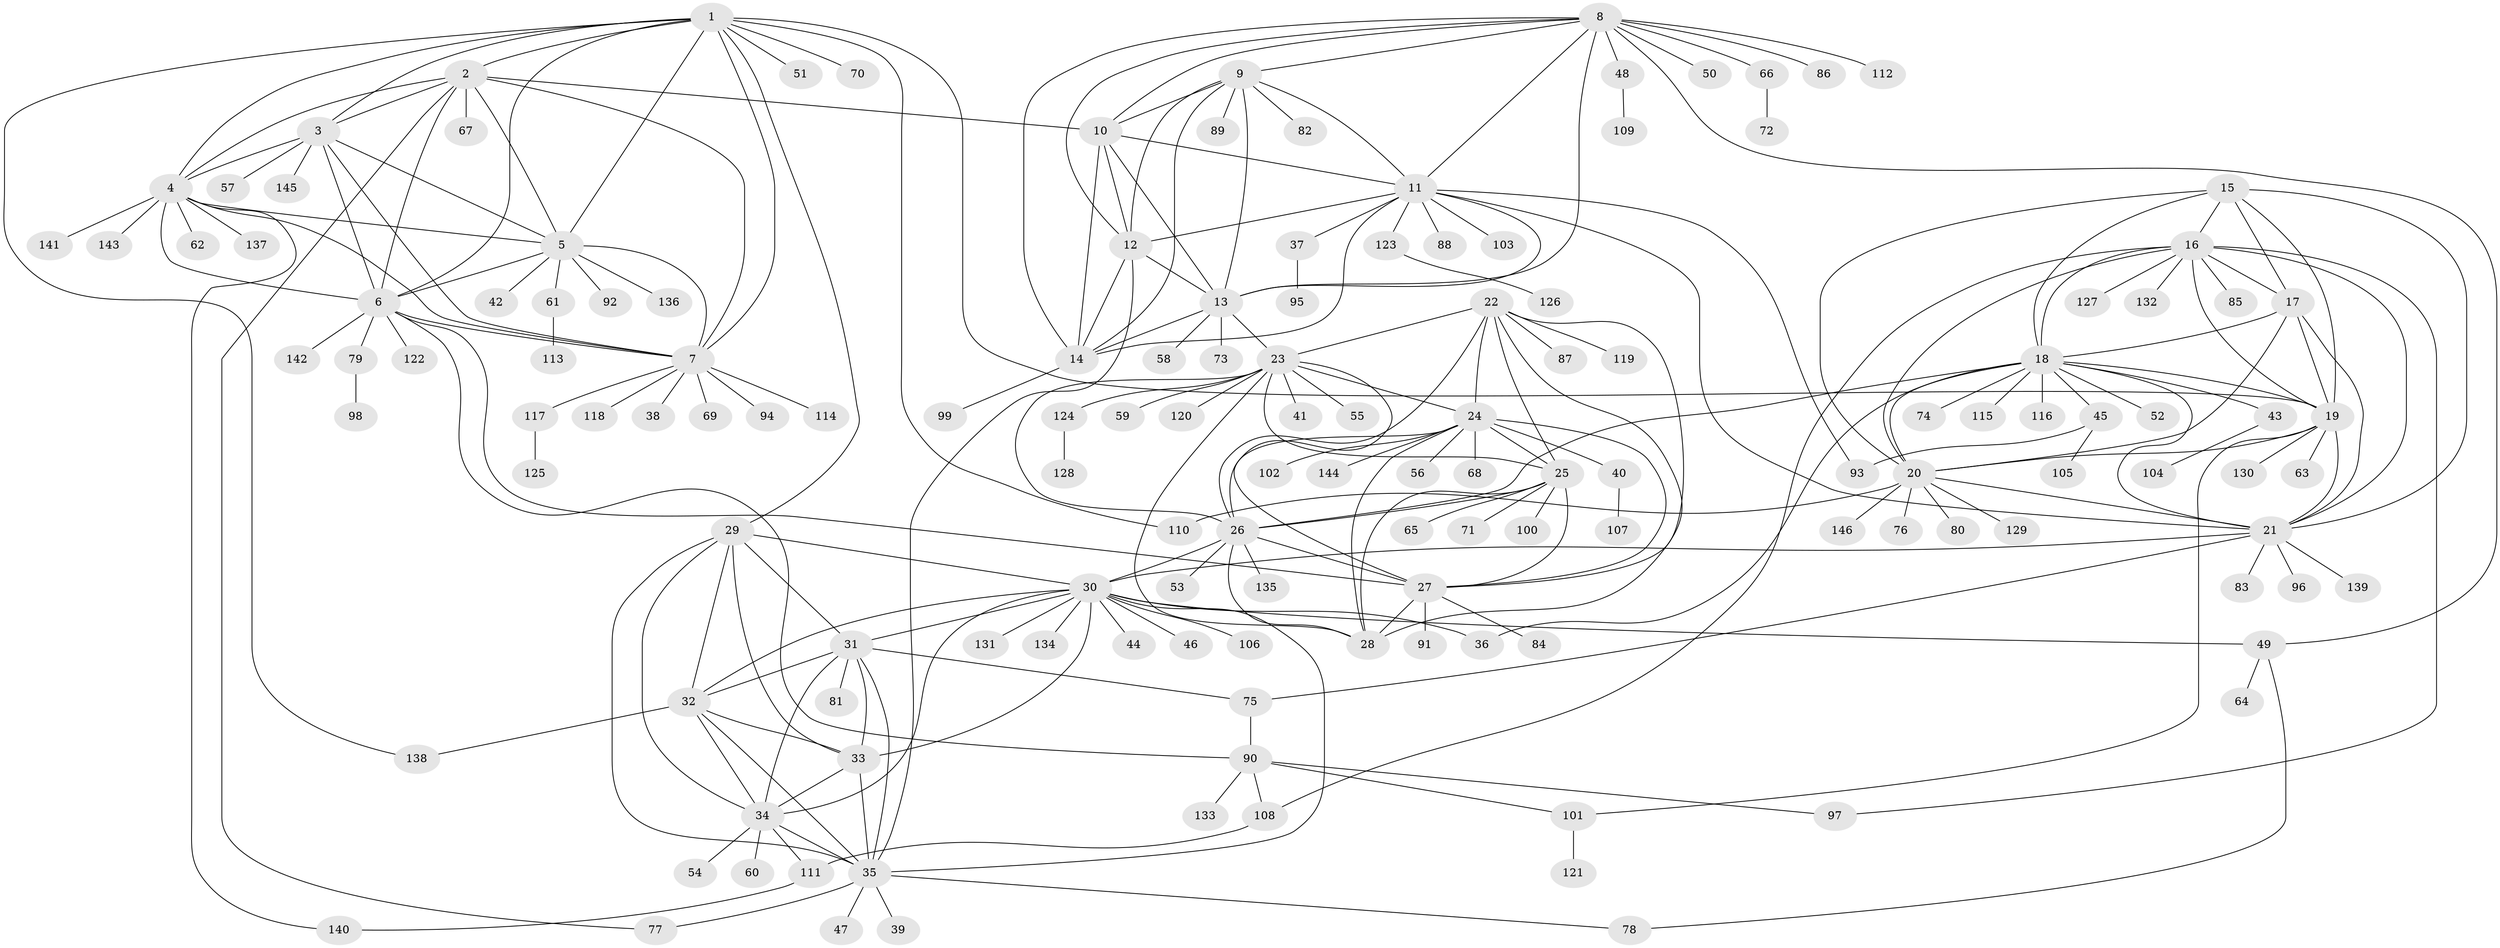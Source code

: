 // coarse degree distribution, {5: 0.0547945205479452, 11: 0.0136986301369863, 1: 0.6301369863013698, 3: 0.0410958904109589, 9: 0.0273972602739726, 6: 0.0410958904109589, 8: 0.0547945205479452, 7: 0.0547945205479452, 2: 0.0684931506849315, 14: 0.0136986301369863}
// Generated by graph-tools (version 1.1) at 2025/37/03/04/25 23:37:43]
// undirected, 146 vertices, 240 edges
graph export_dot {
  node [color=gray90,style=filled];
  1;
  2;
  3;
  4;
  5;
  6;
  7;
  8;
  9;
  10;
  11;
  12;
  13;
  14;
  15;
  16;
  17;
  18;
  19;
  20;
  21;
  22;
  23;
  24;
  25;
  26;
  27;
  28;
  29;
  30;
  31;
  32;
  33;
  34;
  35;
  36;
  37;
  38;
  39;
  40;
  41;
  42;
  43;
  44;
  45;
  46;
  47;
  48;
  49;
  50;
  51;
  52;
  53;
  54;
  55;
  56;
  57;
  58;
  59;
  60;
  61;
  62;
  63;
  64;
  65;
  66;
  67;
  68;
  69;
  70;
  71;
  72;
  73;
  74;
  75;
  76;
  77;
  78;
  79;
  80;
  81;
  82;
  83;
  84;
  85;
  86;
  87;
  88;
  89;
  90;
  91;
  92;
  93;
  94;
  95;
  96;
  97;
  98;
  99;
  100;
  101;
  102;
  103;
  104;
  105;
  106;
  107;
  108;
  109;
  110;
  111;
  112;
  113;
  114;
  115;
  116;
  117;
  118;
  119;
  120;
  121;
  122;
  123;
  124;
  125;
  126;
  127;
  128;
  129;
  130;
  131;
  132;
  133;
  134;
  135;
  136;
  137;
  138;
  139;
  140;
  141;
  142;
  143;
  144;
  145;
  146;
  1 -- 2;
  1 -- 3;
  1 -- 4;
  1 -- 5;
  1 -- 6;
  1 -- 7;
  1 -- 19;
  1 -- 29;
  1 -- 51;
  1 -- 70;
  1 -- 110;
  1 -- 138;
  2 -- 3;
  2 -- 4;
  2 -- 5;
  2 -- 6;
  2 -- 7;
  2 -- 10;
  2 -- 67;
  2 -- 77;
  3 -- 4;
  3 -- 5;
  3 -- 6;
  3 -- 7;
  3 -- 57;
  3 -- 145;
  4 -- 5;
  4 -- 6;
  4 -- 7;
  4 -- 62;
  4 -- 137;
  4 -- 140;
  4 -- 141;
  4 -- 143;
  5 -- 6;
  5 -- 7;
  5 -- 42;
  5 -- 61;
  5 -- 92;
  5 -- 136;
  6 -- 7;
  6 -- 27;
  6 -- 79;
  6 -- 90;
  6 -- 122;
  6 -- 142;
  7 -- 38;
  7 -- 69;
  7 -- 94;
  7 -- 114;
  7 -- 117;
  7 -- 118;
  8 -- 9;
  8 -- 10;
  8 -- 11;
  8 -- 12;
  8 -- 13;
  8 -- 14;
  8 -- 48;
  8 -- 49;
  8 -- 50;
  8 -- 66;
  8 -- 86;
  8 -- 112;
  9 -- 10;
  9 -- 11;
  9 -- 12;
  9 -- 13;
  9 -- 14;
  9 -- 82;
  9 -- 89;
  10 -- 11;
  10 -- 12;
  10 -- 13;
  10 -- 14;
  11 -- 12;
  11 -- 13;
  11 -- 14;
  11 -- 21;
  11 -- 37;
  11 -- 88;
  11 -- 93;
  11 -- 103;
  11 -- 123;
  12 -- 13;
  12 -- 14;
  12 -- 35;
  13 -- 14;
  13 -- 23;
  13 -- 58;
  13 -- 73;
  14 -- 99;
  15 -- 16;
  15 -- 17;
  15 -- 18;
  15 -- 19;
  15 -- 20;
  15 -- 21;
  16 -- 17;
  16 -- 18;
  16 -- 19;
  16 -- 20;
  16 -- 21;
  16 -- 85;
  16 -- 97;
  16 -- 108;
  16 -- 127;
  16 -- 132;
  17 -- 18;
  17 -- 19;
  17 -- 20;
  17 -- 21;
  18 -- 19;
  18 -- 20;
  18 -- 21;
  18 -- 26;
  18 -- 36;
  18 -- 43;
  18 -- 45;
  18 -- 52;
  18 -- 74;
  18 -- 115;
  18 -- 116;
  19 -- 20;
  19 -- 21;
  19 -- 63;
  19 -- 101;
  19 -- 130;
  20 -- 21;
  20 -- 76;
  20 -- 80;
  20 -- 110;
  20 -- 129;
  20 -- 146;
  21 -- 30;
  21 -- 75;
  21 -- 83;
  21 -- 96;
  21 -- 139;
  22 -- 23;
  22 -- 24;
  22 -- 25;
  22 -- 26;
  22 -- 27;
  22 -- 28;
  22 -- 87;
  22 -- 119;
  23 -- 24;
  23 -- 25;
  23 -- 26;
  23 -- 27;
  23 -- 28;
  23 -- 41;
  23 -- 55;
  23 -- 59;
  23 -- 120;
  23 -- 124;
  24 -- 25;
  24 -- 26;
  24 -- 27;
  24 -- 28;
  24 -- 40;
  24 -- 56;
  24 -- 68;
  24 -- 102;
  24 -- 144;
  25 -- 26;
  25 -- 27;
  25 -- 28;
  25 -- 65;
  25 -- 71;
  25 -- 100;
  26 -- 27;
  26 -- 28;
  26 -- 30;
  26 -- 53;
  26 -- 135;
  27 -- 28;
  27 -- 84;
  27 -- 91;
  29 -- 30;
  29 -- 31;
  29 -- 32;
  29 -- 33;
  29 -- 34;
  29 -- 35;
  30 -- 31;
  30 -- 32;
  30 -- 33;
  30 -- 34;
  30 -- 35;
  30 -- 36;
  30 -- 44;
  30 -- 46;
  30 -- 49;
  30 -- 106;
  30 -- 131;
  30 -- 134;
  31 -- 32;
  31 -- 33;
  31 -- 34;
  31 -- 35;
  31 -- 75;
  31 -- 81;
  32 -- 33;
  32 -- 34;
  32 -- 35;
  32 -- 138;
  33 -- 34;
  33 -- 35;
  34 -- 35;
  34 -- 54;
  34 -- 60;
  34 -- 111;
  35 -- 39;
  35 -- 47;
  35 -- 77;
  35 -- 78;
  37 -- 95;
  40 -- 107;
  43 -- 104;
  45 -- 93;
  45 -- 105;
  48 -- 109;
  49 -- 64;
  49 -- 78;
  61 -- 113;
  66 -- 72;
  75 -- 90;
  79 -- 98;
  90 -- 97;
  90 -- 101;
  90 -- 108;
  90 -- 133;
  101 -- 121;
  108 -- 111;
  111 -- 140;
  117 -- 125;
  123 -- 126;
  124 -- 128;
}
